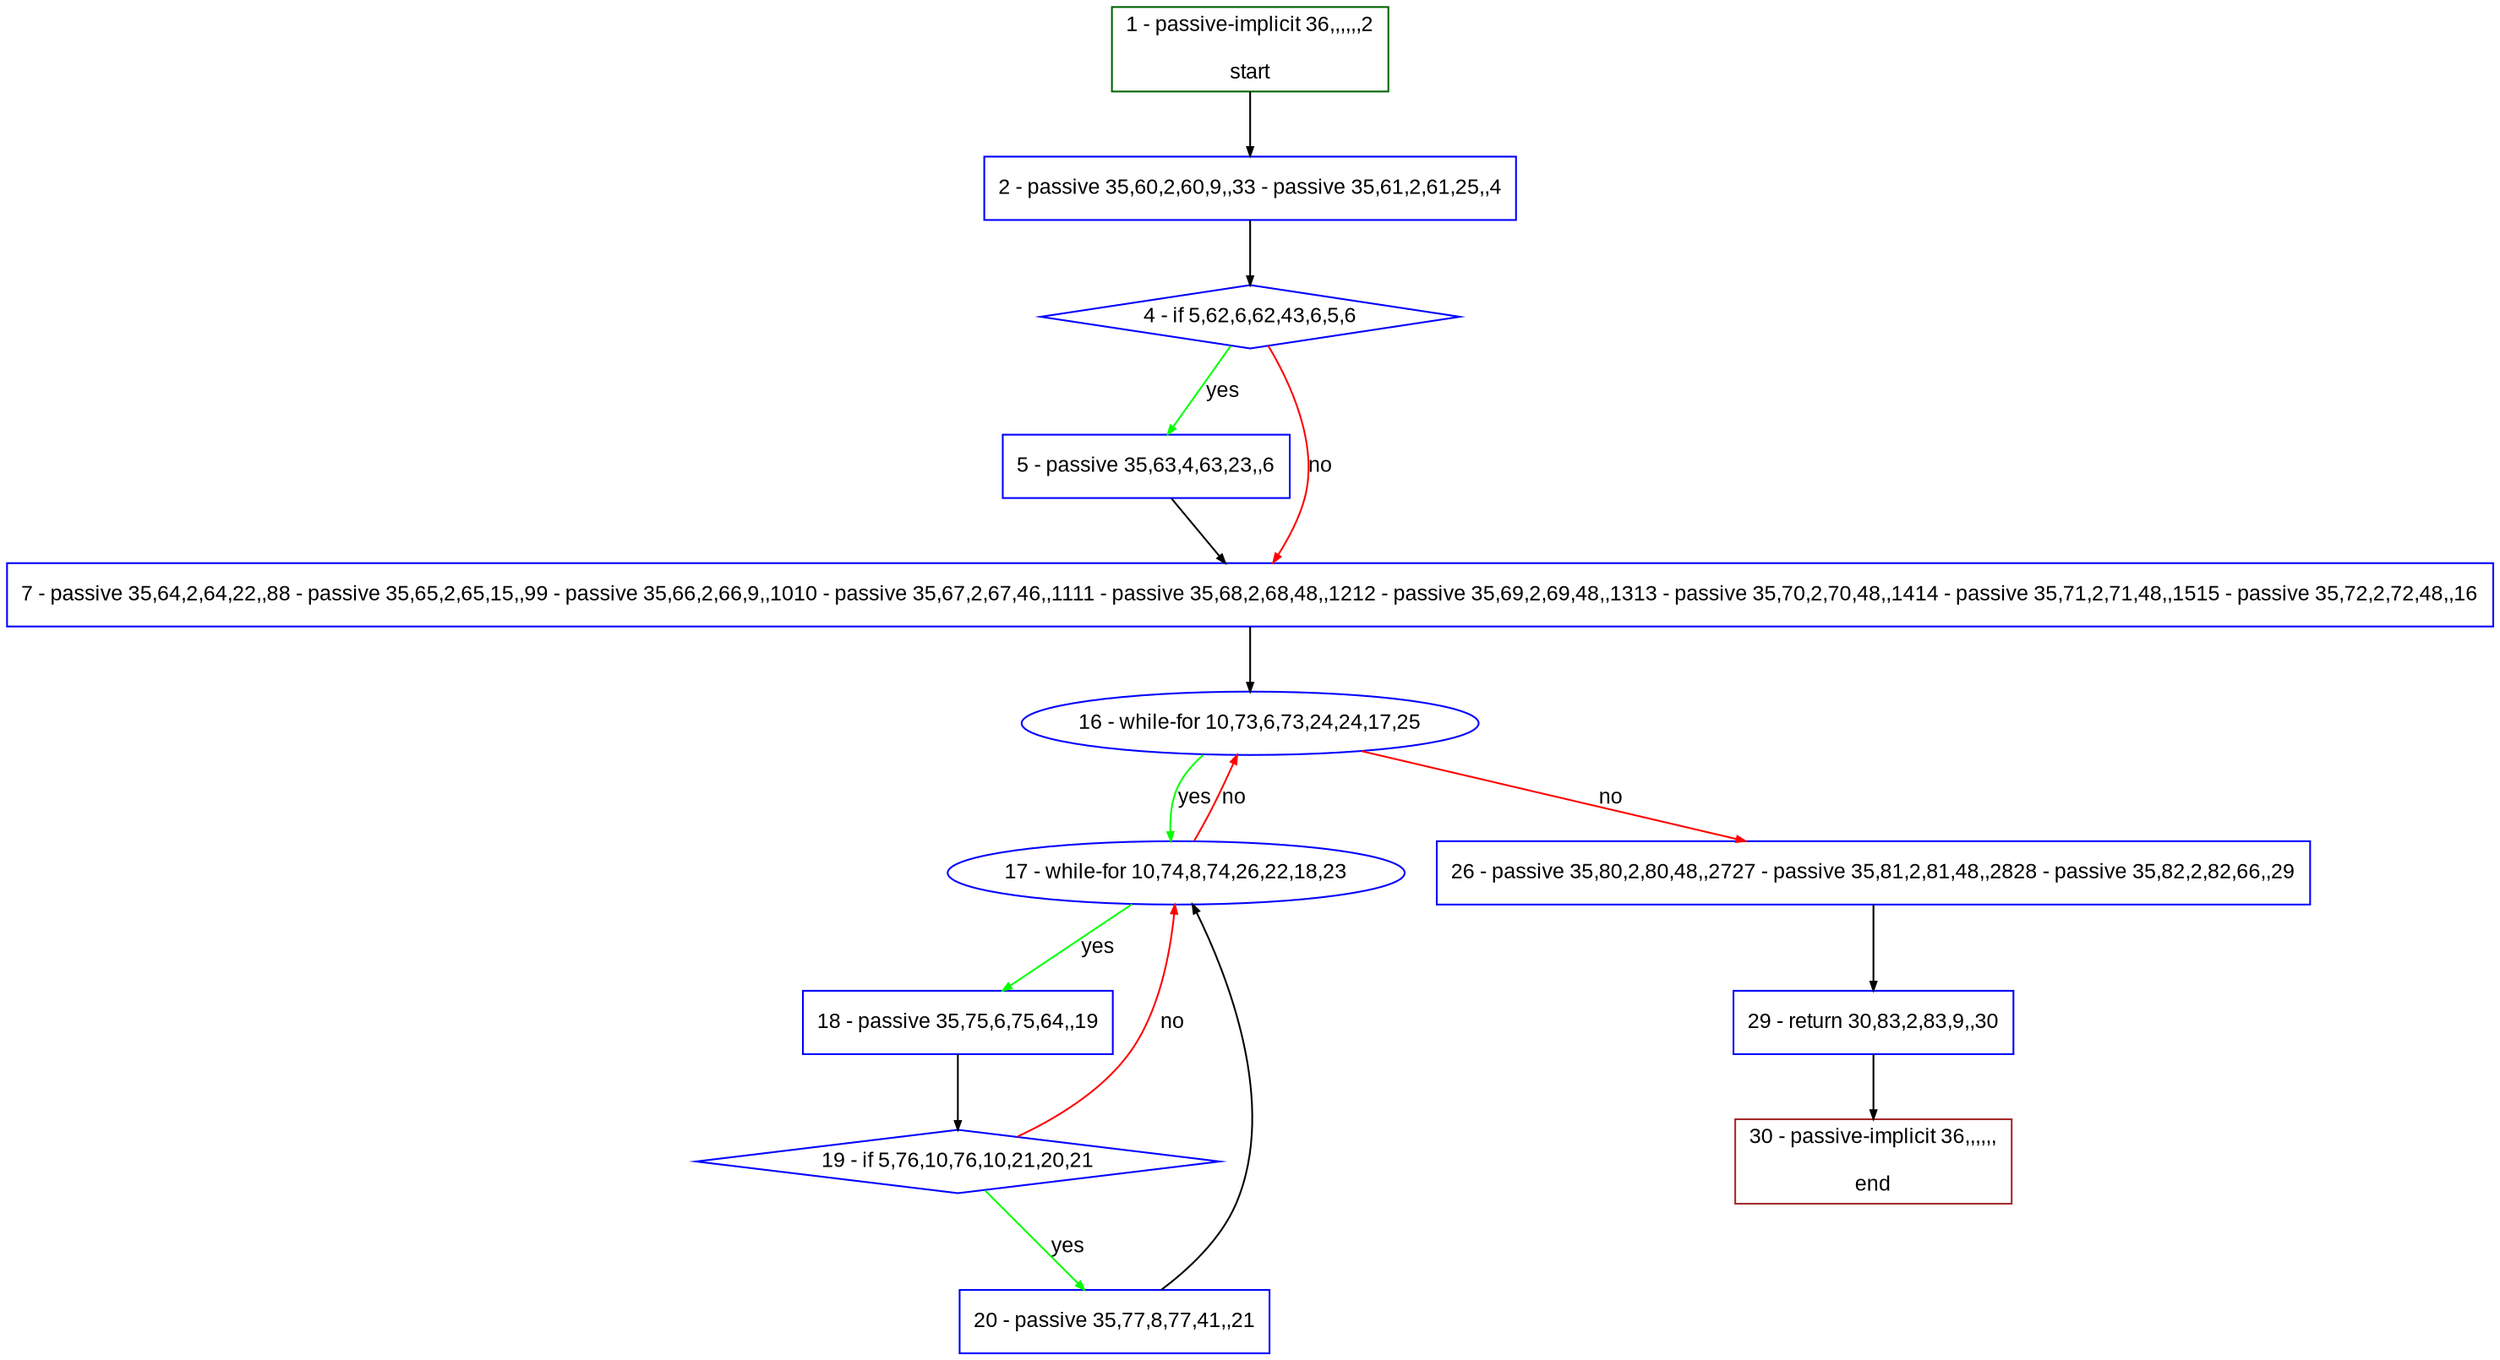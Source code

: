 digraph "" {
  graph [pack="true", label="", fontsize="12", packmode="clust", fontname="Arial", fillcolor="#FFFFCC", bgcolor="white", style="rounded,filled", compound="true"];
  node [node_initialized="no", label="", color="grey", fontsize="12", fillcolor="white", fontname="Arial", style="filled", shape="rectangle", compound="true", fixedsize="false"];
  edge [fontcolor="black", arrowhead="normal", arrowtail="none", arrowsize="0.5", ltail="", label="", color="black", fontsize="12", lhead="", fontname="Arial", dir="forward", compound="true"];
  __N1 [label="2 - passive 35,60,2,60,9,,33 - passive 35,61,2,61,25,,4", color="#0000ff", fillcolor="#ffffff", style="filled", shape="box"];
  __N2 [label="1 - passive-implicit 36,,,,,,2\n\nstart", color="#006400", fillcolor="#ffffff", style="filled", shape="box"];
  __N3 [label="4 - if 5,62,6,62,43,6,5,6", color="#0000ff", fillcolor="#ffffff", style="filled", shape="diamond"];
  __N4 [label="5 - passive 35,63,4,63,23,,6", color="#0000ff", fillcolor="#ffffff", style="filled", shape="box"];
  __N5 [label="7 - passive 35,64,2,64,22,,88 - passive 35,65,2,65,15,,99 - passive 35,66,2,66,9,,1010 - passive 35,67,2,67,46,,1111 - passive 35,68,2,68,48,,1212 - passive 35,69,2,69,48,,1313 - passive 35,70,2,70,48,,1414 - passive 35,71,2,71,48,,1515 - passive 35,72,2,72,48,,16", color="#0000ff", fillcolor="#ffffff", style="filled", shape="box"];
  __N6 [label="16 - while-for 10,73,6,73,24,24,17,25", color="#0000ff", fillcolor="#ffffff", style="filled", shape="oval"];
  __N7 [label="17 - while-for 10,74,8,74,26,22,18,23", color="#0000ff", fillcolor="#ffffff", style="filled", shape="oval"];
  __N8 [label="26 - passive 35,80,2,80,48,,2727 - passive 35,81,2,81,48,,2828 - passive 35,82,2,82,66,,29", color="#0000ff", fillcolor="#ffffff", style="filled", shape="box"];
  __N9 [label="18 - passive 35,75,6,75,64,,19", color="#0000ff", fillcolor="#ffffff", style="filled", shape="box"];
  __N10 [label="19 - if 5,76,10,76,10,21,20,21", color="#0000ff", fillcolor="#ffffff", style="filled", shape="diamond"];
  __N11 [label="20 - passive 35,77,8,77,41,,21", color="#0000ff", fillcolor="#ffffff", style="filled", shape="box"];
  __N12 [label="29 - return 30,83,2,83,9,,30", color="#0000ff", fillcolor="#ffffff", style="filled", shape="box"];
  __N13 [label="30 - passive-implicit 36,,,,,,\n\nend", color="#a52a2a", fillcolor="#ffffff", style="filled", shape="box"];
  __N2 -> __N1 [arrowhead="normal", arrowtail="none", color="#000000", label="", dir="forward"];
  __N1 -> __N3 [arrowhead="normal", arrowtail="none", color="#000000", label="", dir="forward"];
  __N3 -> __N4 [arrowhead="normal", arrowtail="none", color="#00ff00", label="yes", dir="forward"];
  __N3 -> __N5 [arrowhead="normal", arrowtail="none", color="#ff0000", label="no", dir="forward"];
  __N4 -> __N5 [arrowhead="normal", arrowtail="none", color="#000000", label="", dir="forward"];
  __N5 -> __N6 [arrowhead="normal", arrowtail="none", color="#000000", label="", dir="forward"];
  __N6 -> __N7 [arrowhead="normal", arrowtail="none", color="#00ff00", label="yes", dir="forward"];
  __N7 -> __N6 [arrowhead="normal", arrowtail="none", color="#ff0000", label="no", dir="forward"];
  __N6 -> __N8 [arrowhead="normal", arrowtail="none", color="#ff0000", label="no", dir="forward"];
  __N7 -> __N9 [arrowhead="normal", arrowtail="none", color="#00ff00", label="yes", dir="forward"];
  __N9 -> __N10 [arrowhead="normal", arrowtail="none", color="#000000", label="", dir="forward"];
  __N10 -> __N7 [arrowhead="normal", arrowtail="none", color="#ff0000", label="no", dir="forward"];
  __N10 -> __N11 [arrowhead="normal", arrowtail="none", color="#00ff00", label="yes", dir="forward"];
  __N11 -> __N7 [arrowhead="normal", arrowtail="none", color="#000000", label="", dir="forward"];
  __N8 -> __N12 [arrowhead="normal", arrowtail="none", color="#000000", label="", dir="forward"];
  __N12 -> __N13 [arrowhead="normal", arrowtail="none", color="#000000", label="", dir="forward"];
}
